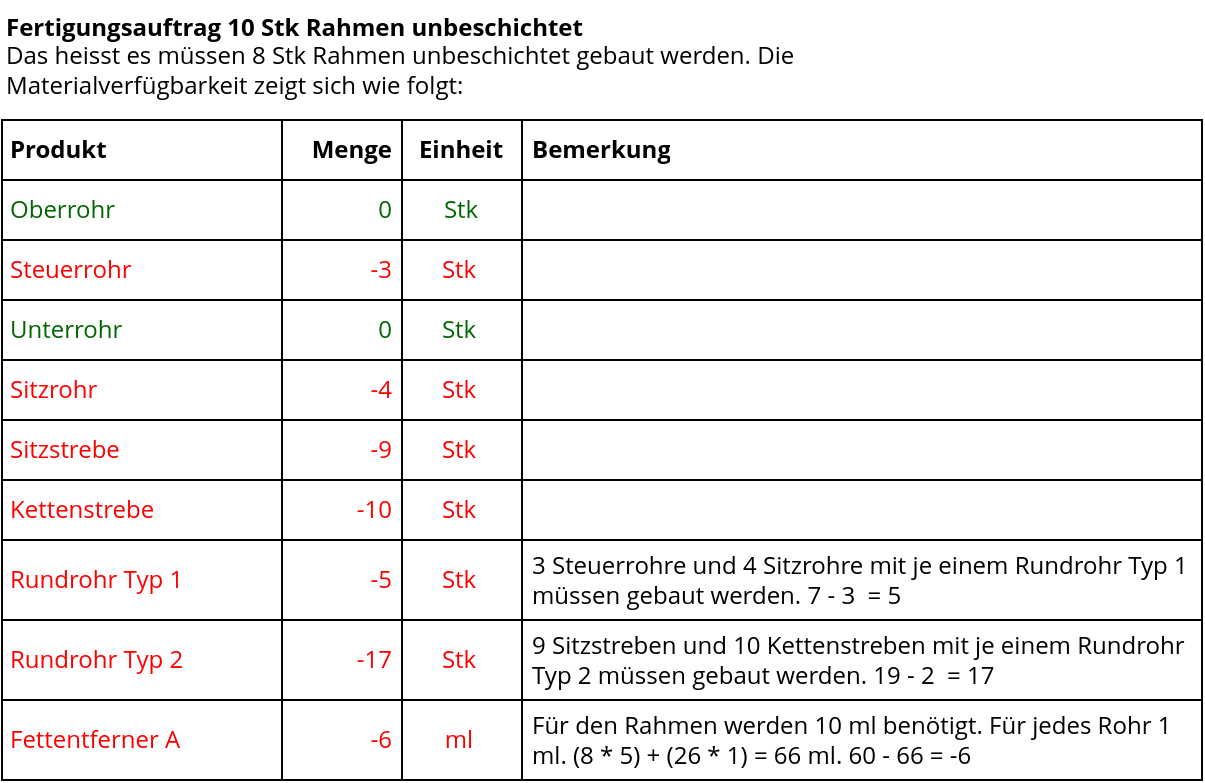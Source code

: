 <mxfile version="13.7.9" type="device"><diagram id="GtRONhIAHqFVy6cvbiFZ" name="Seite 1"><mxGraphModel dx="1102" dy="574" grid="1" gridSize="10" guides="1" tooltips="1" connect="1" arrows="1" fold="1" page="1" pageScale="1" pageWidth="827" pageHeight="1169" math="0" shadow="0"><root><mxCell id="uIaLDYGZTDQxNUprMQj0-0"/><mxCell id="uIaLDYGZTDQxNUprMQj0-1" parent="uIaLDYGZTDQxNUprMQj0-0"/><mxCell id="diI0_13bmxmqcU8Szz5P-99" value="&lt;b&gt;Fertigungsauftrag 10 Stk Rahmen unbeschichtet&lt;br&gt;&lt;/b&gt;Das heisst es müssen 8 Stk Rahmen unbeschichtet gebaut werden. Die Materialverfügbarkeit zeigt sich wie folgt:" style="text;html=1;strokeColor=none;fillColor=none;align=left;verticalAlign=top;whiteSpace=wrap;rounded=0;fontFamily=Open Sans;" vertex="1" parent="uIaLDYGZTDQxNUprMQj0-1"><mxGeometry x="40" y="160" width="400" height="60" as="geometry"/></mxCell><mxCell id="diI0_13bmxmqcU8Szz5P-21" value="" style="shape=table;html=1;whiteSpace=wrap;startSize=0;container=1;collapsible=0;childLayout=tableLayout;fontFamily=Open Sans;fontSize=12;align=left;spacingLeft=2;" vertex="1" parent="uIaLDYGZTDQxNUprMQj0-1"><mxGeometry x="40" y="220" width="600" height="330" as="geometry"/></mxCell><mxCell id="diI0_13bmxmqcU8Szz5P-22" value="" style="shape=partialRectangle;html=1;whiteSpace=wrap;collapsible=0;dropTarget=0;pointerEvents=0;fillColor=none;top=0;left=0;bottom=0;right=0;points=[[0,0.5],[1,0.5]];portConstraint=eastwest;fontFamily=Open Sans;spacingLeft=2;align=left;" vertex="1" parent="diI0_13bmxmqcU8Szz5P-21"><mxGeometry width="600" height="30" as="geometry"/></mxCell><mxCell id="diI0_13bmxmqcU8Szz5P-23" value="&lt;b&gt;Produkt&lt;/b&gt;" style="shape=partialRectangle;html=1;whiteSpace=wrap;connectable=0;fillColor=none;top=0;left=0;bottom=0;right=0;overflow=hidden;align=left;fontFamily=Open Sans;spacingLeft=2;" vertex="1" parent="diI0_13bmxmqcU8Szz5P-22"><mxGeometry width="140" height="30" as="geometry"/></mxCell><mxCell id="diI0_13bmxmqcU8Szz5P-24" value="&lt;b&gt;Menge&lt;/b&gt;" style="shape=partialRectangle;html=1;whiteSpace=wrap;connectable=0;fillColor=none;top=0;left=0;bottom=0;right=0;overflow=hidden;fontFamily=Open Sans;spacingLeft=2;align=right;spacingRight=3;" vertex="1" parent="diI0_13bmxmqcU8Szz5P-22"><mxGeometry x="140" width="60" height="30" as="geometry"/></mxCell><mxCell id="diI0_13bmxmqcU8Szz5P-25" value="Einheit" style="shape=partialRectangle;html=1;whiteSpace=wrap;connectable=0;fillColor=none;top=0;left=0;bottom=0;right=0;overflow=hidden;fontFamily=Open Sans;spacingLeft=2;align=center;spacingRight=3;fontStyle=1" vertex="1" parent="diI0_13bmxmqcU8Szz5P-22"><mxGeometry x="200" width="60" height="30" as="geometry"/></mxCell><mxCell id="diI0_13bmxmqcU8Szz5P-28" value="Bemerkung" style="shape=partialRectangle;html=1;whiteSpace=wrap;connectable=0;fillColor=none;top=0;left=0;bottom=0;right=0;overflow=hidden;fontFamily=Open Sans;spacingLeft=3;align=left;fontStyle=1" vertex="1" parent="diI0_13bmxmqcU8Szz5P-22"><mxGeometry x="260" width="340" height="30" as="geometry"/></mxCell><mxCell id="diI0_13bmxmqcU8Szz5P-36" value="" style="shape=partialRectangle;html=1;whiteSpace=wrap;collapsible=0;dropTarget=0;pointerEvents=0;fillColor=none;top=0;left=0;bottom=0;right=0;points=[[0,0.5],[1,0.5]];portConstraint=eastwest;fontFamily=Open Sans;spacingLeft=2;align=left;fontColor=#97D077;" vertex="1" parent="diI0_13bmxmqcU8Szz5P-21"><mxGeometry y="30" width="600" height="30" as="geometry"/></mxCell><mxCell id="diI0_13bmxmqcU8Szz5P-37" value="&lt;font color=&quot;#006600&quot;&gt;Oberrohr&lt;/font&gt;" style="shape=partialRectangle;html=1;whiteSpace=wrap;connectable=0;fillColor=none;top=0;left=0;bottom=0;right=0;overflow=hidden;fontFamily=Open Sans;spacingLeft=2;align=left;" vertex="1" parent="diI0_13bmxmqcU8Szz5P-36"><mxGeometry width="140" height="30" as="geometry"/></mxCell><mxCell id="diI0_13bmxmqcU8Szz5P-38" value="&lt;font color=&quot;#006600&quot;&gt;0&lt;/font&gt;" style="shape=partialRectangle;html=1;whiteSpace=wrap;connectable=0;fillColor=none;top=0;left=0;bottom=0;right=0;overflow=hidden;fontFamily=Open Sans;spacingLeft=2;align=right;spacingRight=3;" vertex="1" parent="diI0_13bmxmqcU8Szz5P-36"><mxGeometry x="140" width="60" height="30" as="geometry"/></mxCell><mxCell id="diI0_13bmxmqcU8Szz5P-39" value="&lt;span&gt;&lt;font color=&quot;#006600&quot;&gt;Stk&lt;/font&gt;&lt;/span&gt;" style="shape=partialRectangle;html=1;whiteSpace=wrap;connectable=0;fillColor=none;top=0;left=0;bottom=0;right=0;overflow=hidden;fontFamily=Open Sans;spacingLeft=2;align=center;spacingRight=3;" vertex="1" parent="diI0_13bmxmqcU8Szz5P-36"><mxGeometry x="200" width="60" height="30" as="geometry"/></mxCell><mxCell id="diI0_13bmxmqcU8Szz5P-42" value="" style="shape=partialRectangle;html=1;whiteSpace=wrap;connectable=0;fillColor=none;top=0;left=0;bottom=0;right=0;overflow=hidden;fontFamily=Open Sans;spacingLeft=3;align=left;" vertex="1" parent="diI0_13bmxmqcU8Szz5P-36"><mxGeometry x="260" width="340" height="30" as="geometry"/></mxCell><mxCell id="diI0_13bmxmqcU8Szz5P-43" value="" style="shape=partialRectangle;html=1;whiteSpace=wrap;collapsible=0;dropTarget=0;pointerEvents=0;fillColor=none;top=0;left=0;bottom=0;right=0;points=[[0,0.5],[1,0.5]];portConstraint=eastwest;fontFamily=Open Sans;fontSize=12;align=left;fontColor=#FF0000;" vertex="1" parent="diI0_13bmxmqcU8Szz5P-21"><mxGeometry y="60" width="600" height="30" as="geometry"/></mxCell><mxCell id="diI0_13bmxmqcU8Szz5P-44" value="Steuerrohr" style="shape=partialRectangle;html=1;whiteSpace=wrap;connectable=0;fillColor=none;top=0;left=0;bottom=0;right=0;overflow=hidden;align=left;fontFamily=Open Sans;spacingLeft=2;fontColor=#FF0000;" vertex="1" parent="diI0_13bmxmqcU8Szz5P-43"><mxGeometry width="140" height="30" as="geometry"/></mxCell><mxCell id="diI0_13bmxmqcU8Szz5P-45" value="-3" style="shape=partialRectangle;html=1;whiteSpace=wrap;connectable=0;fillColor=none;top=0;left=0;bottom=0;right=0;overflow=hidden;align=right;fontFamily=Open Sans;spacingRight=3;fontColor=#FF0000;" vertex="1" parent="diI0_13bmxmqcU8Szz5P-43"><mxGeometry x="140" width="60" height="30" as="geometry"/></mxCell><mxCell id="diI0_13bmxmqcU8Szz5P-46" value="&lt;span style=&quot;&quot;&gt;Stk&lt;/span&gt;" style="shape=partialRectangle;html=1;whiteSpace=wrap;connectable=0;fillColor=none;top=0;left=0;bottom=0;right=0;overflow=hidden;align=center;fontFamily=Open Sans;spacingRight=3;fontColor=#FF0000;" vertex="1" parent="diI0_13bmxmqcU8Szz5P-43"><mxGeometry x="200" width="60" height="30" as="geometry"/></mxCell><mxCell id="diI0_13bmxmqcU8Szz5P-49" value="" style="shape=partialRectangle;html=1;whiteSpace=wrap;connectable=0;fillColor=none;top=0;left=0;bottom=0;right=0;overflow=hidden;align=left;fontFamily=Open Sans;spacingLeft=3;fontColor=#FF0000;" vertex="1" parent="diI0_13bmxmqcU8Szz5P-43"><mxGeometry x="260" width="340" height="30" as="geometry"/></mxCell><mxCell id="diI0_13bmxmqcU8Szz5P-50" value="" style="shape=partialRectangle;html=1;whiteSpace=wrap;collapsible=0;dropTarget=0;pointerEvents=0;fillColor=none;top=0;left=0;bottom=0;right=0;points=[[0,0.5],[1,0.5]];portConstraint=eastwest;fontFamily=Open Sans;fontSize=12;align=left;fontColor=#006600;" vertex="1" parent="diI0_13bmxmqcU8Szz5P-21"><mxGeometry y="90" width="600" height="30" as="geometry"/></mxCell><mxCell id="diI0_13bmxmqcU8Szz5P-51" value="&lt;meta charset=&quot;utf-8&quot;&gt;Unterrohr" style="shape=partialRectangle;html=1;whiteSpace=wrap;connectable=0;fillColor=none;top=0;left=0;bottom=0;right=0;overflow=hidden;align=left;fontFamily=Open Sans;spacingLeft=2;fontColor=#006600;" vertex="1" parent="diI0_13bmxmqcU8Szz5P-50"><mxGeometry width="140" height="30" as="geometry"/></mxCell><mxCell id="diI0_13bmxmqcU8Szz5P-52" value="0" style="shape=partialRectangle;html=1;whiteSpace=wrap;connectable=0;fillColor=none;top=0;left=0;bottom=0;right=0;overflow=hidden;align=right;fontFamily=Open Sans;spacingRight=3;fontColor=#006600;" vertex="1" parent="diI0_13bmxmqcU8Szz5P-50"><mxGeometry x="140" width="60" height="30" as="geometry"/></mxCell><mxCell id="diI0_13bmxmqcU8Szz5P-53" value="&lt;span style=&quot;&quot;&gt;Stk&lt;/span&gt;" style="shape=partialRectangle;html=1;whiteSpace=wrap;connectable=0;fillColor=none;top=0;left=0;bottom=0;right=0;overflow=hidden;align=center;fontFamily=Open Sans;spacingRight=3;fontColor=#006600;" vertex="1" parent="diI0_13bmxmqcU8Szz5P-50"><mxGeometry x="200" width="60" height="30" as="geometry"/></mxCell><mxCell id="diI0_13bmxmqcU8Szz5P-56" value="" style="shape=partialRectangle;html=1;whiteSpace=wrap;connectable=0;fillColor=none;top=0;left=0;bottom=0;right=0;overflow=hidden;align=left;fontFamily=Open Sans;spacingLeft=3;fontColor=#006600;" vertex="1" parent="diI0_13bmxmqcU8Szz5P-50"><mxGeometry x="260" width="340" height="30" as="geometry"/></mxCell><mxCell id="diI0_13bmxmqcU8Szz5P-57" value="" style="shape=partialRectangle;html=1;whiteSpace=wrap;collapsible=0;dropTarget=0;pointerEvents=0;fillColor=none;top=0;left=0;bottom=0;right=0;points=[[0,0.5],[1,0.5]];portConstraint=eastwest;strokeColor=#000000;fontFamily=Open Sans;fontSize=12;align=left;" vertex="1" parent="diI0_13bmxmqcU8Szz5P-21"><mxGeometry y="120" width="600" height="30" as="geometry"/></mxCell><mxCell id="diI0_13bmxmqcU8Szz5P-58" value="Sitzrohr" style="shape=partialRectangle;html=1;whiteSpace=wrap;connectable=0;fillColor=none;top=0;left=0;bottom=0;right=0;overflow=hidden;fontFamily=Open Sans;align=left;spacingLeft=2;fontColor=#FF0000;" vertex="1" parent="diI0_13bmxmqcU8Szz5P-57"><mxGeometry width="140" height="30" as="geometry"/></mxCell><mxCell id="diI0_13bmxmqcU8Szz5P-59" value="-4" style="shape=partialRectangle;html=1;whiteSpace=wrap;connectable=0;fillColor=none;top=0;left=0;bottom=0;right=0;overflow=hidden;fontFamily=Open Sans;align=right;spacingRight=3;fontColor=#FF0000;" vertex="1" parent="diI0_13bmxmqcU8Szz5P-57"><mxGeometry x="140" width="60" height="30" as="geometry"/></mxCell><mxCell id="diI0_13bmxmqcU8Szz5P-60" value="&lt;span style=&quot;&quot;&gt;Stk&lt;/span&gt;" style="shape=partialRectangle;html=1;whiteSpace=wrap;connectable=0;fillColor=none;top=0;left=0;bottom=0;right=0;overflow=hidden;fontFamily=Open Sans;align=center;spacingRight=3;fontColor=#FF0000;" vertex="1" parent="diI0_13bmxmqcU8Szz5P-57"><mxGeometry x="200" width="60" height="30" as="geometry"/></mxCell><mxCell id="diI0_13bmxmqcU8Szz5P-63" value="" style="shape=partialRectangle;html=1;whiteSpace=wrap;connectable=0;fillColor=none;top=0;left=0;bottom=0;right=0;overflow=hidden;fontFamily=Open Sans;align=left;spacingLeft=3;" vertex="1" parent="diI0_13bmxmqcU8Szz5P-57"><mxGeometry x="260" width="340" height="30" as="geometry"/></mxCell><mxCell id="diI0_13bmxmqcU8Szz5P-64" value="" style="shape=partialRectangle;html=1;whiteSpace=wrap;collapsible=0;dropTarget=0;pointerEvents=0;fillColor=none;top=0;left=0;bottom=0;right=0;points=[[0,0.5],[1,0.5]];portConstraint=eastwest;strokeColor=#000000;fontFamily=Open Sans;fontSize=12;align=left;" vertex="1" parent="diI0_13bmxmqcU8Szz5P-21"><mxGeometry y="150" width="600" height="30" as="geometry"/></mxCell><mxCell id="diI0_13bmxmqcU8Szz5P-65" value="&lt;meta charset=&quot;utf-8&quot;&gt;Sitzstrebe" style="shape=partialRectangle;html=1;whiteSpace=wrap;connectable=0;fillColor=none;top=0;left=0;bottom=0;right=0;overflow=hidden;fontFamily=Open Sans;align=left;spacingLeft=2;fontColor=#FF0000;" vertex="1" parent="diI0_13bmxmqcU8Szz5P-64"><mxGeometry width="140" height="30" as="geometry"/></mxCell><mxCell id="diI0_13bmxmqcU8Szz5P-66" value="-9" style="shape=partialRectangle;html=1;whiteSpace=wrap;connectable=0;fillColor=none;top=0;left=0;bottom=0;right=0;overflow=hidden;fontFamily=Open Sans;align=right;spacingRight=3;fontColor=#FF0000;" vertex="1" parent="diI0_13bmxmqcU8Szz5P-64"><mxGeometry x="140" width="60" height="30" as="geometry"/></mxCell><mxCell id="diI0_13bmxmqcU8Szz5P-67" value="&lt;span style=&quot;&quot;&gt;Stk&lt;/span&gt;" style="shape=partialRectangle;html=1;whiteSpace=wrap;connectable=0;fillColor=none;top=0;left=0;bottom=0;right=0;overflow=hidden;fontFamily=Open Sans;align=center;spacingRight=3;fontColor=#FF0000;" vertex="1" parent="diI0_13bmxmqcU8Szz5P-64"><mxGeometry x="200" width="60" height="30" as="geometry"/></mxCell><mxCell id="diI0_13bmxmqcU8Szz5P-70" value="" style="shape=partialRectangle;html=1;whiteSpace=wrap;connectable=0;fillColor=none;top=0;left=0;bottom=0;right=0;overflow=hidden;fontFamily=Open Sans;align=left;spacingLeft=3;" vertex="1" parent="diI0_13bmxmqcU8Szz5P-64"><mxGeometry x="260" width="340" height="30" as="geometry"/></mxCell><mxCell id="diI0_13bmxmqcU8Szz5P-71" value="" style="shape=partialRectangle;html=1;whiteSpace=wrap;collapsible=0;dropTarget=0;pointerEvents=0;fillColor=none;top=0;left=0;bottom=0;right=0;points=[[0,0.5],[1,0.5]];portConstraint=eastwest;strokeColor=#000000;fontFamily=Open Sans;fontSize=12;align=left;" vertex="1" parent="diI0_13bmxmqcU8Szz5P-21"><mxGeometry y="180" width="600" height="30" as="geometry"/></mxCell><mxCell id="diI0_13bmxmqcU8Szz5P-72" value="&lt;meta charset=&quot;utf-8&quot;&gt;Kettenstrebe" style="shape=partialRectangle;html=1;whiteSpace=wrap;connectable=0;fillColor=none;top=0;left=0;bottom=0;right=0;overflow=hidden;fontFamily=Open Sans;align=left;spacingLeft=2;fontColor=#FF0000;" vertex="1" parent="diI0_13bmxmqcU8Szz5P-71"><mxGeometry width="140" height="30" as="geometry"/></mxCell><mxCell id="diI0_13bmxmqcU8Szz5P-73" value="-10" style="shape=partialRectangle;html=1;whiteSpace=wrap;connectable=0;fillColor=none;top=0;left=0;bottom=0;right=0;overflow=hidden;fontFamily=Open Sans;align=right;spacingRight=3;fontColor=#FF0000;" vertex="1" parent="diI0_13bmxmqcU8Szz5P-71"><mxGeometry x="140" width="60" height="30" as="geometry"/></mxCell><mxCell id="diI0_13bmxmqcU8Szz5P-74" value="&lt;span style=&quot;&quot;&gt;Stk&lt;/span&gt;" style="shape=partialRectangle;html=1;whiteSpace=wrap;connectable=0;fillColor=none;top=0;left=0;bottom=0;right=0;overflow=hidden;fontFamily=Open Sans;align=center;spacingRight=3;fontColor=#FF0000;" vertex="1" parent="diI0_13bmxmqcU8Szz5P-71"><mxGeometry x="200" width="60" height="30" as="geometry"/></mxCell><mxCell id="diI0_13bmxmqcU8Szz5P-77" value="" style="shape=partialRectangle;html=1;whiteSpace=wrap;connectable=0;fillColor=none;top=0;left=0;bottom=0;right=0;overflow=hidden;fontFamily=Open Sans;align=left;spacingLeft=3;" vertex="1" parent="diI0_13bmxmqcU8Szz5P-71"><mxGeometry x="260" width="340" height="30" as="geometry"/></mxCell><mxCell id="diI0_13bmxmqcU8Szz5P-78" value="" style="shape=partialRectangle;html=1;whiteSpace=wrap;collapsible=0;dropTarget=0;pointerEvents=0;fillColor=none;top=0;left=0;bottom=0;right=0;points=[[0,0.5],[1,0.5]];portConstraint=eastwest;strokeColor=#000000;fontFamily=Open Sans;fontSize=12;align=left;" vertex="1" parent="diI0_13bmxmqcU8Szz5P-21"><mxGeometry y="210" width="600" height="40" as="geometry"/></mxCell><mxCell id="diI0_13bmxmqcU8Szz5P-79" value="&lt;meta charset=&quot;utf-8&quot;&gt;Rundrohr Typ 1" style="shape=partialRectangle;html=1;whiteSpace=wrap;connectable=0;fillColor=none;top=0;left=0;bottom=0;right=0;overflow=hidden;fontFamily=Open Sans;align=left;spacingLeft=2;fontColor=#FF0000;" vertex="1" parent="diI0_13bmxmqcU8Szz5P-78"><mxGeometry width="140" height="40" as="geometry"/></mxCell><mxCell id="diI0_13bmxmqcU8Szz5P-80" value="-5" style="shape=partialRectangle;html=1;whiteSpace=wrap;connectable=0;fillColor=none;top=0;left=0;bottom=0;right=0;overflow=hidden;fontFamily=Open Sans;align=right;spacingRight=3;fontColor=#FF0000;" vertex="1" parent="diI0_13bmxmqcU8Szz5P-78"><mxGeometry x="140" width="60" height="40" as="geometry"/></mxCell><mxCell id="diI0_13bmxmqcU8Szz5P-81" value="&lt;span style=&quot;&quot;&gt;Stk&lt;/span&gt;" style="shape=partialRectangle;html=1;whiteSpace=wrap;connectable=0;fillColor=none;top=0;left=0;bottom=0;right=0;overflow=hidden;fontFamily=Open Sans;align=center;spacingRight=3;fontColor=#FF0000;" vertex="1" parent="diI0_13bmxmqcU8Szz5P-78"><mxGeometry x="200" width="60" height="40" as="geometry"/></mxCell><mxCell id="diI0_13bmxmqcU8Szz5P-84" value="3 Steuerrohre und 4 Sitzrohre mit je einem Rundrohr Typ 1 müssen gebaut werden. 7 - 3&amp;nbsp; = 5" style="shape=partialRectangle;html=1;whiteSpace=wrap;connectable=0;fillColor=none;top=0;left=0;bottom=0;right=0;overflow=hidden;fontFamily=Open Sans;align=left;spacingLeft=3;" vertex="1" parent="diI0_13bmxmqcU8Szz5P-78"><mxGeometry x="260" width="340" height="40" as="geometry"/></mxCell><mxCell id="diI0_13bmxmqcU8Szz5P-85" value="" style="shape=partialRectangle;html=1;whiteSpace=wrap;collapsible=0;dropTarget=0;pointerEvents=0;fillColor=none;top=0;left=0;bottom=0;right=0;points=[[0,0.5],[1,0.5]];portConstraint=eastwest;strokeColor=#000000;fontFamily=Open Sans;fontSize=12;align=left;" vertex="1" parent="diI0_13bmxmqcU8Szz5P-21"><mxGeometry y="250" width="600" height="40" as="geometry"/></mxCell><mxCell id="diI0_13bmxmqcU8Szz5P-86" value="Rundrohr Typ 2" style="shape=partialRectangle;html=1;whiteSpace=wrap;connectable=0;fillColor=none;top=0;left=0;bottom=0;right=0;overflow=hidden;fontFamily=Open Sans;align=left;spacingLeft=2;fontColor=#FF0000;" vertex="1" parent="diI0_13bmxmqcU8Szz5P-85"><mxGeometry width="140" height="40" as="geometry"/></mxCell><mxCell id="diI0_13bmxmqcU8Szz5P-87" value="-17" style="shape=partialRectangle;html=1;whiteSpace=wrap;connectable=0;fillColor=none;top=0;left=0;bottom=0;right=0;overflow=hidden;fontFamily=Open Sans;align=right;spacingRight=3;fontColor=#FF0000;" vertex="1" parent="diI0_13bmxmqcU8Szz5P-85"><mxGeometry x="140" width="60" height="40" as="geometry"/></mxCell><mxCell id="diI0_13bmxmqcU8Szz5P-88" value="&lt;span style=&quot;&quot;&gt;Stk&lt;/span&gt;" style="shape=partialRectangle;html=1;whiteSpace=wrap;connectable=0;fillColor=none;top=0;left=0;bottom=0;right=0;overflow=hidden;fontFamily=Open Sans;align=center;spacingRight=3;fontColor=#FF0000;" vertex="1" parent="diI0_13bmxmqcU8Szz5P-85"><mxGeometry x="200" width="60" height="40" as="geometry"/></mxCell><mxCell id="diI0_13bmxmqcU8Szz5P-91" value="&lt;span&gt;9 Sitzstreben und 10 Kettenstreben mit je einem Rundrohr Typ 2 müssen gebaut werden. 19 - 2&amp;nbsp; = 17&lt;/span&gt;" style="shape=partialRectangle;html=1;whiteSpace=wrap;connectable=0;fillColor=none;top=0;left=0;bottom=0;right=0;overflow=hidden;fontFamily=Open Sans;align=left;spacingLeft=3;" vertex="1" parent="diI0_13bmxmqcU8Szz5P-85"><mxGeometry x="260" width="340" height="40" as="geometry"/></mxCell><mxCell id="diI0_13bmxmqcU8Szz5P-92" style="shape=partialRectangle;html=1;whiteSpace=wrap;collapsible=0;dropTarget=0;pointerEvents=0;fillColor=none;top=0;left=0;bottom=0;right=0;points=[[0,0.5],[1,0.5]];portConstraint=eastwest;strokeColor=#000000;fontFamily=Open Sans;fontSize=12;align=left;fontColor=#FF0000;" vertex="1" parent="diI0_13bmxmqcU8Szz5P-21"><mxGeometry y="290" width="600" height="40" as="geometry"/></mxCell><mxCell id="diI0_13bmxmqcU8Szz5P-93" value="Fettentferner A" style="shape=partialRectangle;html=1;whiteSpace=wrap;connectable=0;fillColor=none;top=0;left=0;bottom=0;right=0;overflow=hidden;fontFamily=Open Sans;align=left;spacingLeft=2;fontColor=#FF0000;" vertex="1" parent="diI0_13bmxmqcU8Szz5P-92"><mxGeometry width="140" height="40" as="geometry"/></mxCell><mxCell id="diI0_13bmxmqcU8Szz5P-94" value="-6" style="shape=partialRectangle;html=1;whiteSpace=wrap;connectable=0;fillColor=none;top=0;left=0;bottom=0;right=0;overflow=hidden;fontFamily=Open Sans;align=right;spacingRight=3;fontColor=#FF0000;" vertex="1" parent="diI0_13bmxmqcU8Szz5P-92"><mxGeometry x="140" width="60" height="40" as="geometry"/></mxCell><mxCell id="diI0_13bmxmqcU8Szz5P-95" value="ml" style="shape=partialRectangle;html=1;whiteSpace=wrap;connectable=0;fillColor=none;top=0;left=0;bottom=0;right=0;overflow=hidden;fontFamily=Open Sans;align=center;spacingRight=3;fontColor=#FF0000;" vertex="1" parent="diI0_13bmxmqcU8Szz5P-92"><mxGeometry x="200" width="60" height="40" as="geometry"/></mxCell><mxCell id="diI0_13bmxmqcU8Szz5P-98" value="&lt;font color=&quot;#000000&quot;&gt;Für den Rahmen werden 10 ml benötigt. Für jedes Rohr 1 ml. (8 * 5) + (26 * 1) = 66 ml. 60 - 66 = -6&lt;/font&gt;" style="shape=partialRectangle;html=1;whiteSpace=wrap;connectable=0;fillColor=none;top=0;left=0;bottom=0;right=0;overflow=hidden;fontFamily=Open Sans;align=left;spacingLeft=3;fontColor=#FF0000;" vertex="1" parent="diI0_13bmxmqcU8Szz5P-92"><mxGeometry x="260" width="340" height="40" as="geometry"/></mxCell></root></mxGraphModel></diagram></mxfile>